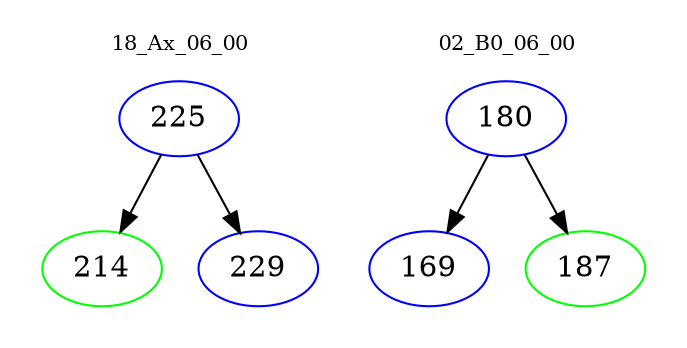 digraph{
subgraph cluster_0 {
color = white
label = "18_Ax_06_00";
fontsize=10;
T0_225 [label="225", color="blue"]
T0_225 -> T0_214 [color="black"]
T0_214 [label="214", color="green"]
T0_225 -> T0_229 [color="black"]
T0_229 [label="229", color="blue"]
}
subgraph cluster_1 {
color = white
label = "02_B0_06_00";
fontsize=10;
T1_180 [label="180", color="blue"]
T1_180 -> T1_169 [color="black"]
T1_169 [label="169", color="blue"]
T1_180 -> T1_187 [color="black"]
T1_187 [label="187", color="green"]
}
}
